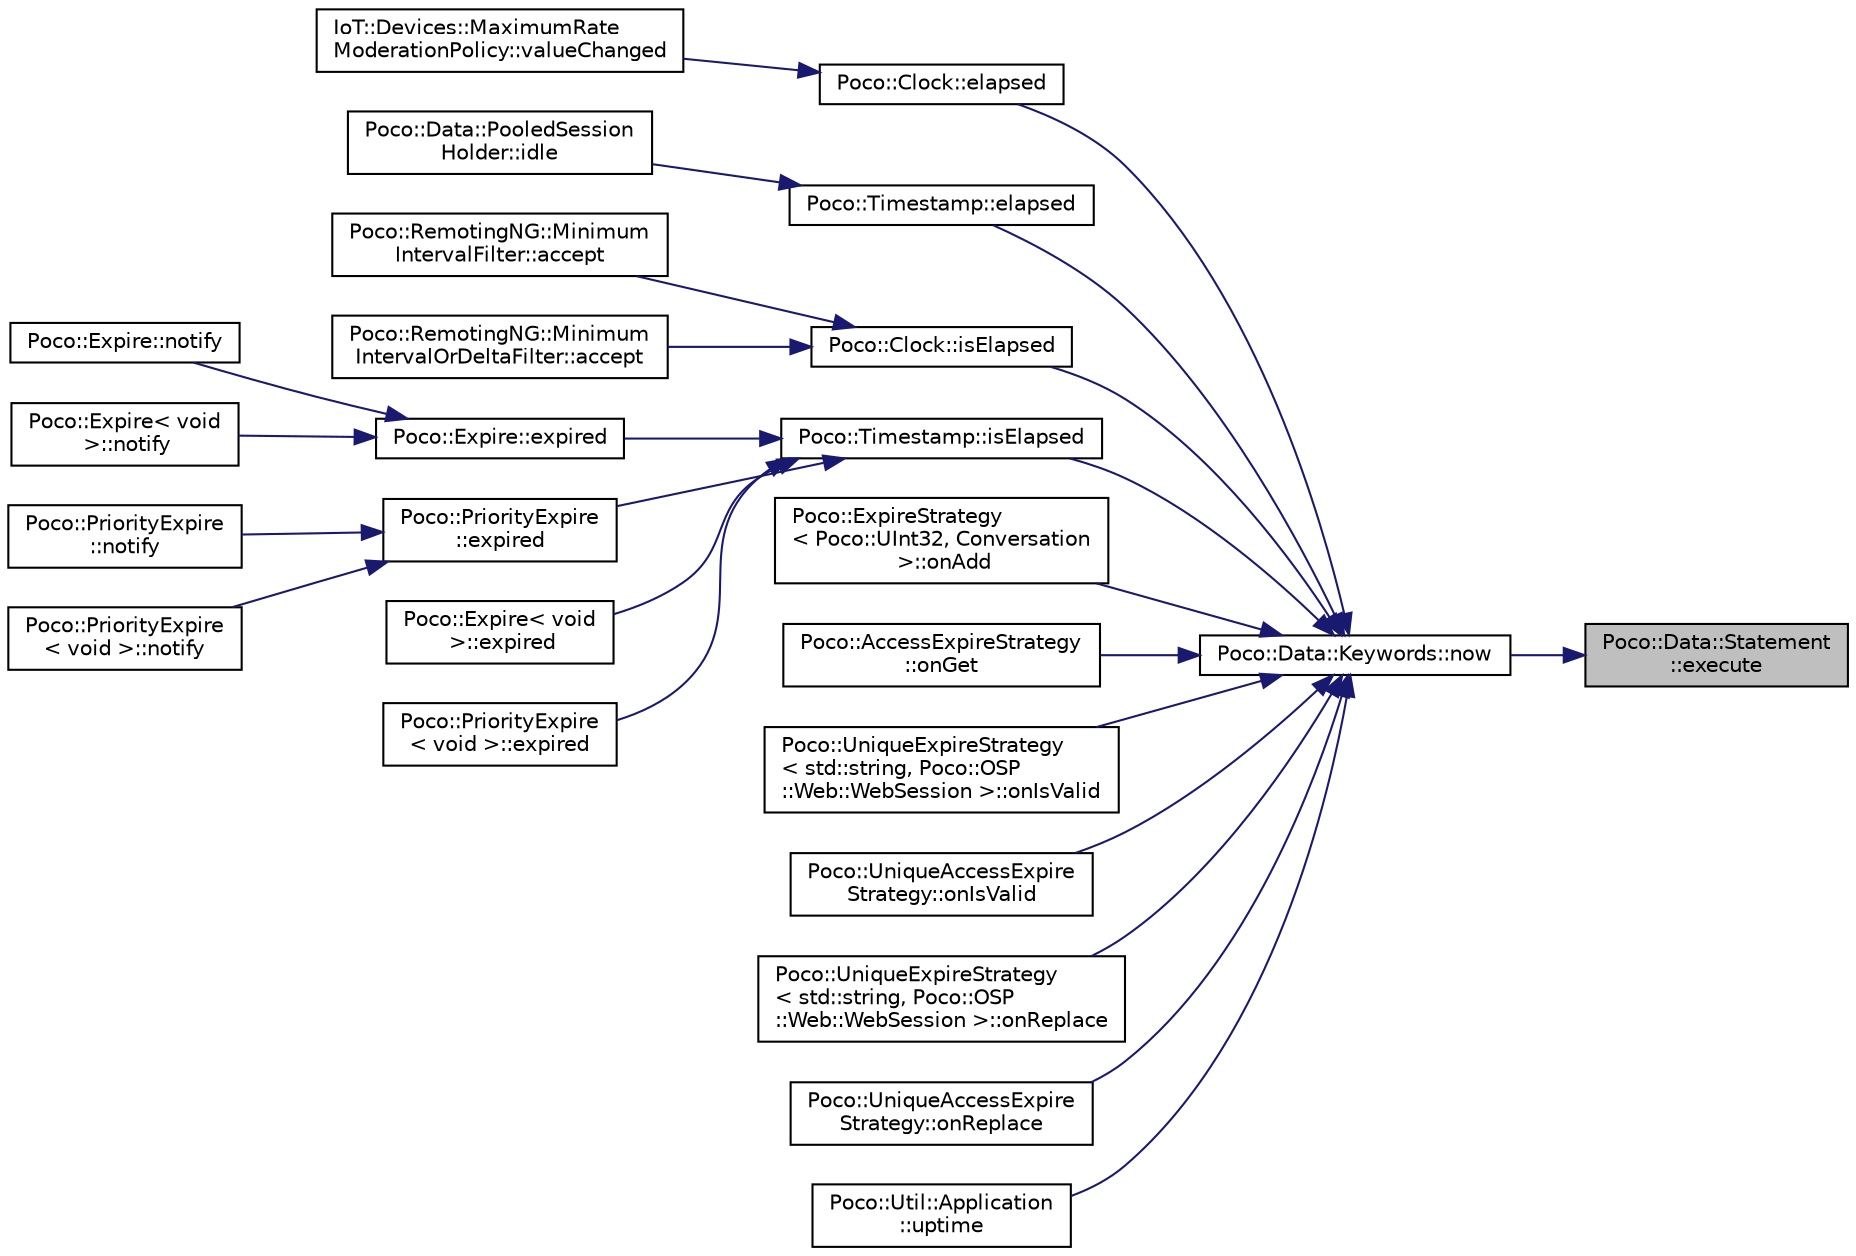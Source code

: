 digraph "Poco::Data::Statement::execute"
{
 // LATEX_PDF_SIZE
  edge [fontname="Helvetica",fontsize="10",labelfontname="Helvetica",labelfontsize="10"];
  node [fontname="Helvetica",fontsize="10",shape=record];
  rankdir="RL";
  Node1 [label="Poco::Data::Statement\l::execute",height=0.2,width=0.4,color="black", fillcolor="grey75", style="filled", fontcolor="black",tooltip="Creates a string from the accumulated SQL statement."];
  Node1 -> Node2 [dir="back",color="midnightblue",fontsize="10",style="solid"];
  Node2 [label="Poco::Data::Keywords::now",height=0.2,width=0.4,color="black", fillcolor="white", style="filled",URL="$namespacePoco_1_1Data_1_1Keywords.html#a839e06ffbdee1328f646e4c83e0ae1fd",tooltip=" "];
  Node2 -> Node3 [dir="back",color="midnightblue",fontsize="10",style="solid"];
  Node3 [label="Poco::Clock::elapsed",height=0.2,width=0.4,color="black", fillcolor="white", style="filled",URL="$classPoco_1_1Clock.html#ae2e72c4859dfe2c775ca6b4c434358b6",tooltip=" "];
  Node3 -> Node4 [dir="back",color="midnightblue",fontsize="10",style="solid"];
  Node4 [label="IoT::Devices::MaximumRate\lModerationPolicy::valueChanged",height=0.2,width=0.4,color="black", fillcolor="white", style="filled",URL="$classIoT_1_1Devices_1_1MaximumRateModerationPolicy.html#a714ef1629760a949fd79277e5c4c050e",tooltip=" "];
  Node2 -> Node5 [dir="back",color="midnightblue",fontsize="10",style="solid"];
  Node5 [label="Poco::Timestamp::elapsed",height=0.2,width=0.4,color="black", fillcolor="white", style="filled",URL="$classPoco_1_1Timestamp.html#a36956487d258f6296193eedaf2063237",tooltip=" "];
  Node5 -> Node6 [dir="back",color="midnightblue",fontsize="10",style="solid"];
  Node6 [label="Poco::Data::PooledSession\lHolder::idle",height=0.2,width=0.4,color="black", fillcolor="white", style="filled",URL="$classPoco_1_1Data_1_1PooledSessionHolder.html#ab39d662f072b1953360abecda8fbb23f",tooltip="Updates the last access timestamp."];
  Node2 -> Node7 [dir="back",color="midnightblue",fontsize="10",style="solid"];
  Node7 [label="Poco::Clock::isElapsed",height=0.2,width=0.4,color="black", fillcolor="white", style="filled",URL="$classPoco_1_1Clock.html#ade622c447602f65c4bc16591598ed67d",tooltip=" "];
  Node7 -> Node8 [dir="back",color="midnightblue",fontsize="10",style="solid"];
  Node8 [label="Poco::RemotingNG::Minimum\lIntervalFilter::accept",height=0.2,width=0.4,color="black", fillcolor="white", style="filled",URL="$classPoco_1_1RemotingNG_1_1MinimumIntervalFilter.html#ac72f07734aa2f474d68075864793e221",tooltip=" "];
  Node7 -> Node9 [dir="back",color="midnightblue",fontsize="10",style="solid"];
  Node9 [label="Poco::RemotingNG::Minimum\lIntervalOrDeltaFilter::accept",height=0.2,width=0.4,color="black", fillcolor="white", style="filled",URL="$classPoco_1_1RemotingNG_1_1MinimumIntervalOrDeltaFilter.html#a3033dd5c04a6a6718dc828a7f875ad48",tooltip=" "];
  Node2 -> Node10 [dir="back",color="midnightblue",fontsize="10",style="solid"];
  Node10 [label="Poco::Timestamp::isElapsed",height=0.2,width=0.4,color="black", fillcolor="white", style="filled",URL="$classPoco_1_1Timestamp.html#a21f088dca2e7c60817eb009aab994ac8",tooltip=" "];
  Node10 -> Node11 [dir="back",color="midnightblue",fontsize="10",style="solid"];
  Node11 [label="Poco::Expire::expired",height=0.2,width=0.4,color="black", fillcolor="white", style="filled",URL="$classPoco_1_1Expire.html#a3a5bfc17d22ea619a5ab26ed45a52c18",tooltip=" "];
  Node11 -> Node12 [dir="back",color="midnightblue",fontsize="10",style="solid"];
  Node12 [label="Poco::Expire::notify",height=0.2,width=0.4,color="black", fillcolor="white", style="filled",URL="$classPoco_1_1Expire.html#add1265da37134a4f97cd5d05edbd385a",tooltip=" "];
  Node11 -> Node13 [dir="back",color="midnightblue",fontsize="10",style="solid"];
  Node13 [label="Poco::Expire\< void\l \>::notify",height=0.2,width=0.4,color="black", fillcolor="white", style="filled",URL="$classPoco_1_1Expire_3_01void_01_4.html#af3f72ea9f4d8755a960ef6094fc20253",tooltip=" "];
  Node10 -> Node14 [dir="back",color="midnightblue",fontsize="10",style="solid"];
  Node14 [label="Poco::PriorityExpire\l::expired",height=0.2,width=0.4,color="black", fillcolor="white", style="filled",URL="$classPoco_1_1PriorityExpire.html#a4007063990f72ad6adac91e05833ae00",tooltip=" "];
  Node14 -> Node15 [dir="back",color="midnightblue",fontsize="10",style="solid"];
  Node15 [label="Poco::PriorityExpire\l::notify",height=0.2,width=0.4,color="black", fillcolor="white", style="filled",URL="$classPoco_1_1PriorityExpire.html#a301082cb9a1cab611376544a4cf4d5e0",tooltip=" "];
  Node14 -> Node16 [dir="back",color="midnightblue",fontsize="10",style="solid"];
  Node16 [label="Poco::PriorityExpire\l\< void \>::notify",height=0.2,width=0.4,color="black", fillcolor="white", style="filled",URL="$classPoco_1_1PriorityExpire_3_01void_01_4.html#ae1916f5a8246dc1b6bf904375c17b298",tooltip=" "];
  Node10 -> Node17 [dir="back",color="midnightblue",fontsize="10",style="solid"];
  Node17 [label="Poco::Expire\< void\l \>::expired",height=0.2,width=0.4,color="black", fillcolor="white", style="filled",URL="$classPoco_1_1Expire_3_01void_01_4.html#a1b0a14563ac94b957cf03db7c671c848",tooltip=" "];
  Node10 -> Node18 [dir="back",color="midnightblue",fontsize="10",style="solid"];
  Node18 [label="Poco::PriorityExpire\l\< void \>::expired",height=0.2,width=0.4,color="black", fillcolor="white", style="filled",URL="$classPoco_1_1PriorityExpire_3_01void_01_4.html#afb05c9a01bdc31cbb41071b7fabeb52b",tooltip=" "];
  Node2 -> Node19 [dir="back",color="midnightblue",fontsize="10",style="solid"];
  Node19 [label="Poco::ExpireStrategy\l\< Poco::UInt32, Conversation\l \>::onAdd",height=0.2,width=0.4,color="black", fillcolor="white", style="filled",URL="$classPoco_1_1ExpireStrategy.html#a96c57c841210411ad0115902dc9fd9ce",tooltip=" "];
  Node2 -> Node20 [dir="back",color="midnightblue",fontsize="10",style="solid"];
  Node20 [label="Poco::AccessExpireStrategy\l::onGet",height=0.2,width=0.4,color="black", fillcolor="white", style="filled",URL="$classPoco_1_1AccessExpireStrategy.html#ac2779ee2a81153be91e57ad6929eddcf",tooltip=" "];
  Node2 -> Node21 [dir="back",color="midnightblue",fontsize="10",style="solid"];
  Node21 [label="Poco::UniqueExpireStrategy\l\< std::string, Poco::OSP\l::Web::WebSession \>::onIsValid",height=0.2,width=0.4,color="black", fillcolor="white", style="filled",URL="$classPoco_1_1UniqueExpireStrategy.html#af4aadb91e16e2b5a76859d41a4f7502a",tooltip=" "];
  Node2 -> Node22 [dir="back",color="midnightblue",fontsize="10",style="solid"];
  Node22 [label="Poco::UniqueAccessExpire\lStrategy::onIsValid",height=0.2,width=0.4,color="black", fillcolor="white", style="filled",URL="$classPoco_1_1UniqueAccessExpireStrategy.html#ab7604cbb0e737c88f5568f5eebaf215d",tooltip="Removes all elements from the cache."];
  Node2 -> Node23 [dir="back",color="midnightblue",fontsize="10",style="solid"];
  Node23 [label="Poco::UniqueExpireStrategy\l\< std::string, Poco::OSP\l::Web::WebSession \>::onReplace",height=0.2,width=0.4,color="black", fillcolor="white", style="filled",URL="$classPoco_1_1UniqueExpireStrategy.html#a3d1d0c19bc471ad1062d9b1d89592214",tooltip=" "];
  Node2 -> Node24 [dir="back",color="midnightblue",fontsize="10",style="solid"];
  Node24 [label="Poco::UniqueAccessExpire\lStrategy::onReplace",height=0.2,width=0.4,color="black", fillcolor="white", style="filled",URL="$classPoco_1_1UniqueAccessExpireStrategy.html#a751d3b6bf1144c19a9e9561a13921fe1",tooltip="Used to query if a key is still valid (i.e. cached)."];
  Node2 -> Node25 [dir="back",color="midnightblue",fontsize="10",style="solid"];
  Node25 [label="Poco::Util::Application\l::uptime",height=0.2,width=0.4,color="black", fillcolor="white", style="filled",URL="$classPoco_1_1Util_1_1Application.html#abced23f1465bcb20266a7f1fc0bb8365",tooltip="Returns the application start time (UTC)."];
}
